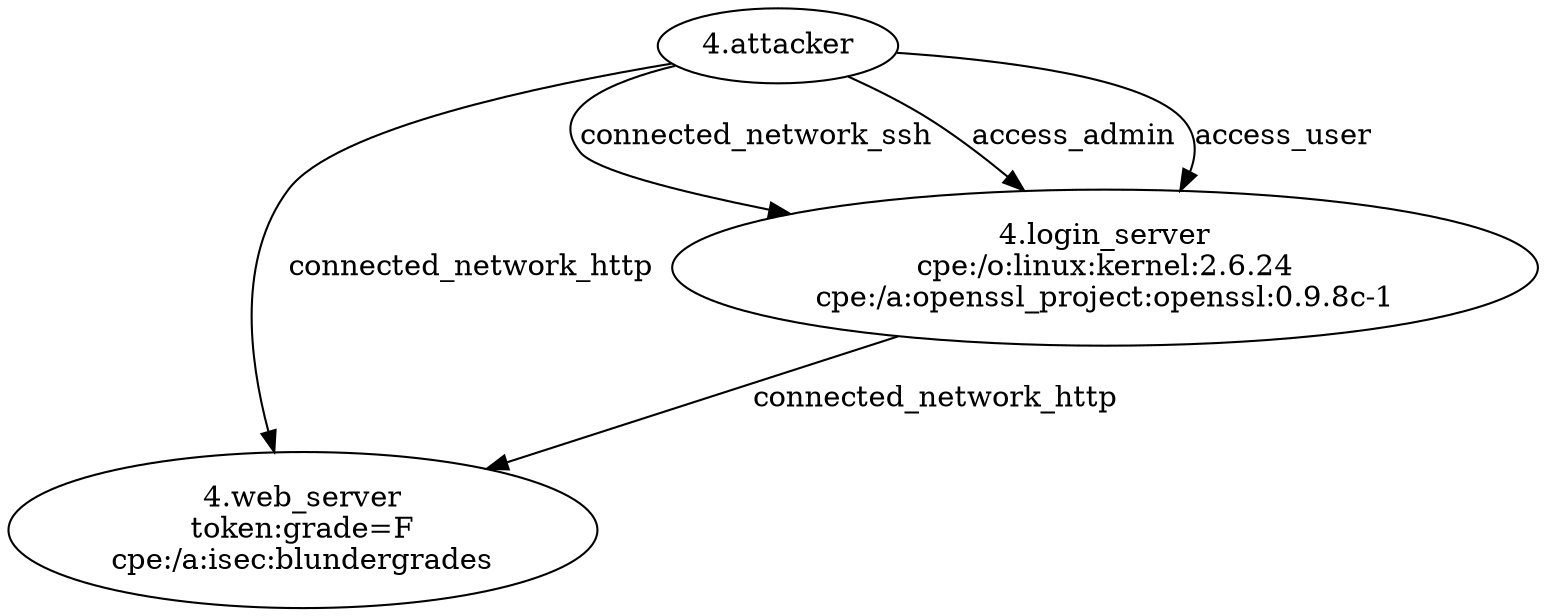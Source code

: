 digraph G {
attacker [label="4.attacker"];
web_server [label="4.web_server\ntoken:grade=F\ncpe:/a:isec:blundergrades"];
login_server [label="4.login_server\ncpe:/o:linux:kernel:2.6.24\ncpe:/a:openssl_project:openssl:0.9.8c-1"];
attacker -> web_server  [key=0, label=connected_network_http];
attacker -> login_server  [key=0, label=connected_network_ssh];
attacker -> login_server  [key=1, label=access_admin];
attacker -> login_server  [key=2, label=access_user];
login_server -> web_server  [key=0, label=connected_network_http];
}
